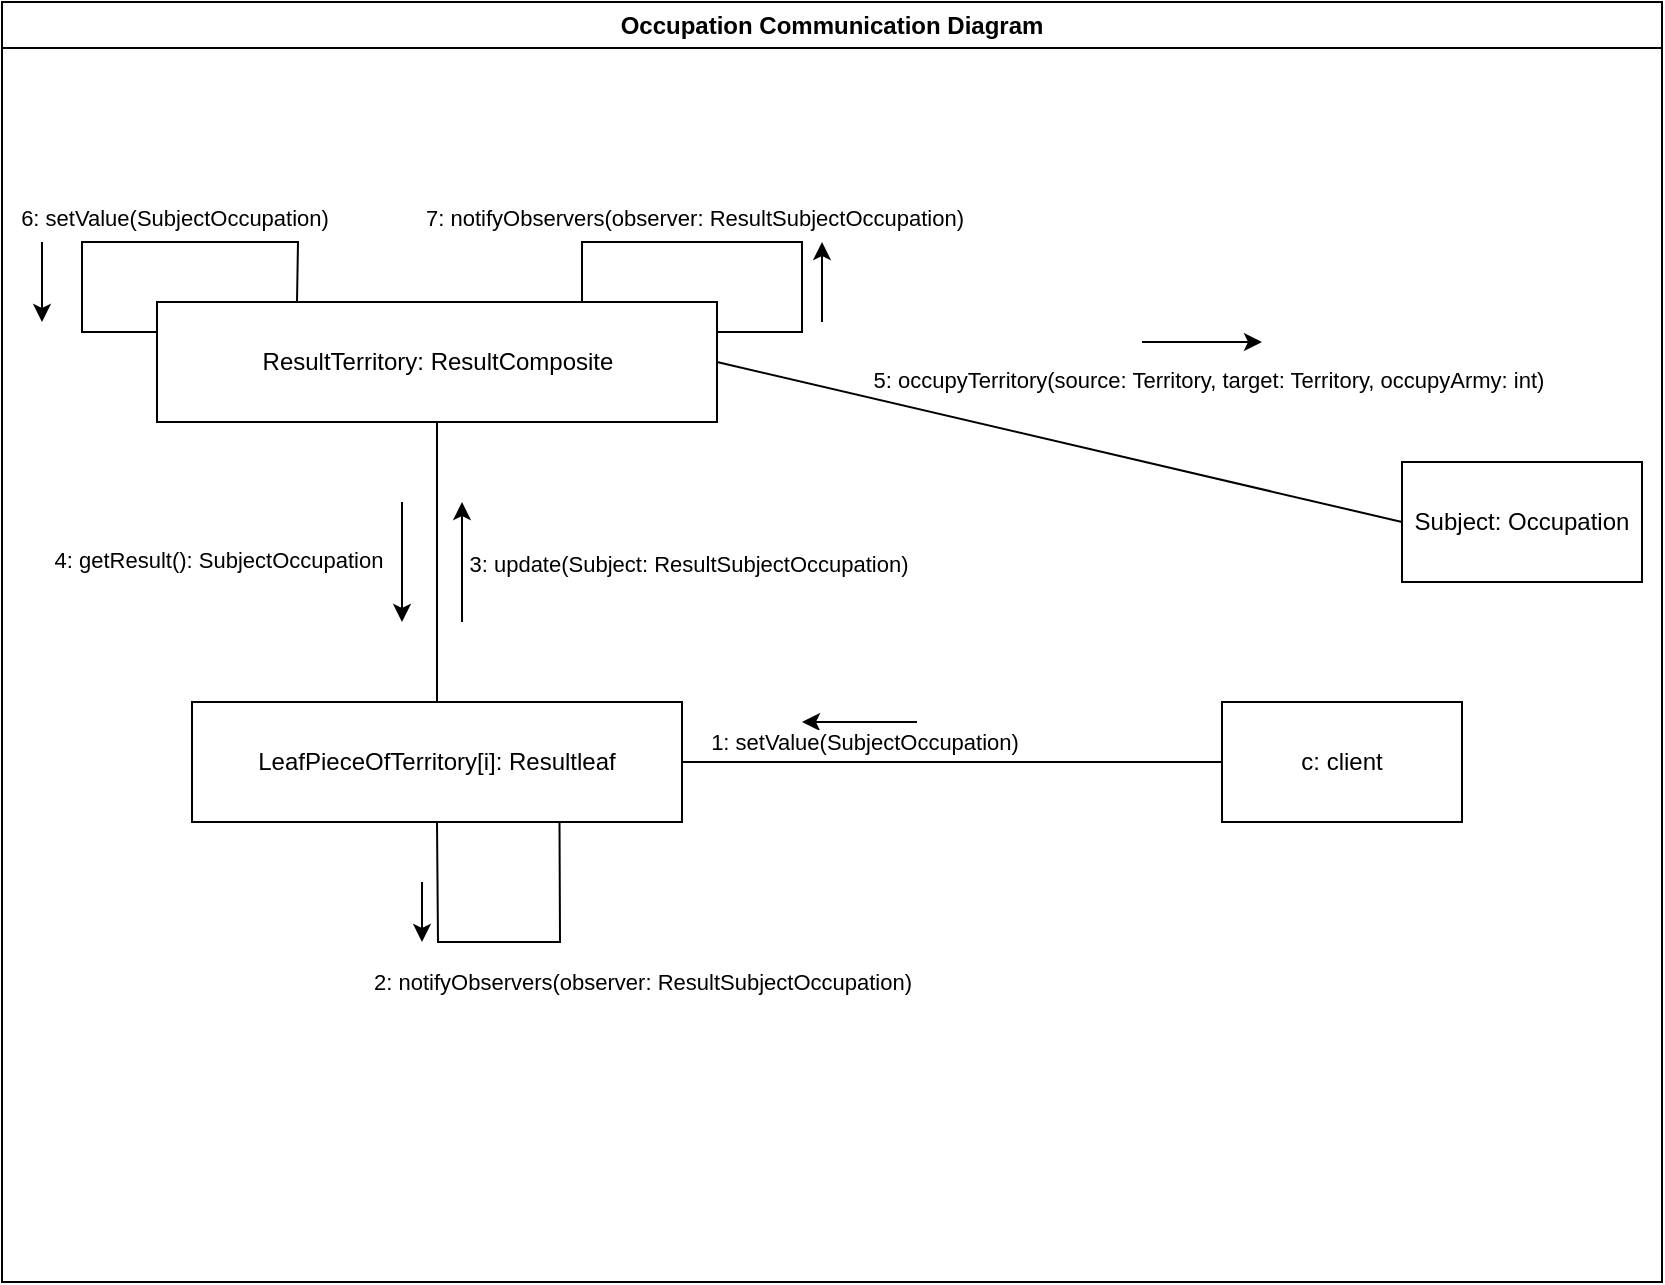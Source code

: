 <mxfile version="24.1.0" type="github">
  <diagram name="Page-1" id="2YBvvXClWsGukQMizWep">
    <mxGraphModel dx="3437" dy="1518" grid="1" gridSize="10" guides="1" tooltips="1" connect="1" arrows="1" fold="1" page="1" pageScale="1" pageWidth="850" pageHeight="1100" math="0" shadow="0">
      <root>
        <mxCell id="0" />
        <mxCell id="1" parent="0" />
        <mxCell id="Ujw3SYYmZKcwq7-ijMzD-8" value="&lt;div&gt;ResultTerritory: ResultComposite&lt;/div&gt;" style="rounded=0;whiteSpace=wrap;html=1;" vertex="1" parent="1">
          <mxGeometry x="-1612.5" y="420" width="280" height="60" as="geometry" />
        </mxCell>
        <mxCell id="Ujw3SYYmZKcwq7-ijMzD-12" value="&lt;div&gt;LeafPieceOfTerritory[i]: Resultleaf&lt;/div&gt;" style="rounded=0;whiteSpace=wrap;html=1;" vertex="1" parent="1">
          <mxGeometry x="-1595" y="620" width="245" height="60" as="geometry" />
        </mxCell>
        <mxCell id="Ujw3SYYmZKcwq7-ijMzD-15" value="Subject: Occupation" style="rounded=0;whiteSpace=wrap;html=1;" vertex="1" parent="1">
          <mxGeometry x="-990" y="500" width="120" height="60" as="geometry" />
        </mxCell>
        <mxCell id="Ujw3SYYmZKcwq7-ijMzD-17" value="" style="endArrow=none;html=1;rounded=0;exitX=0.5;exitY=0;exitDx=0;exitDy=0;entryX=0.5;entryY=1;entryDx=0;entryDy=0;" edge="1" parent="1" source="Ujw3SYYmZKcwq7-ijMzD-12" target="Ujw3SYYmZKcwq7-ijMzD-8">
          <mxGeometry width="50" height="50" relative="1" as="geometry">
            <mxPoint x="-1590" y="510" as="sourcePoint" />
            <mxPoint x="-1540" y="460" as="targetPoint" />
          </mxGeometry>
        </mxCell>
        <mxCell id="Ujw3SYYmZKcwq7-ijMzD-18" value="" style="endArrow=none;html=1;rounded=0;entryX=0;entryY=0.5;entryDx=0;entryDy=0;exitX=1;exitY=0.5;exitDx=0;exitDy=0;" edge="1" parent="1" source="Ujw3SYYmZKcwq7-ijMzD-8" target="Ujw3SYYmZKcwq7-ijMzD-15">
          <mxGeometry width="50" height="50" relative="1" as="geometry">
            <mxPoint x="-1590" y="510" as="sourcePoint" />
            <mxPoint x="-1540" y="460" as="targetPoint" />
          </mxGeometry>
        </mxCell>
        <mxCell id="Ujw3SYYmZKcwq7-ijMzD-20" value="" style="endArrow=classic;html=1;rounded=0;" edge="1" parent="1">
          <mxGeometry width="50" height="50" relative="1" as="geometry">
            <mxPoint x="-1232.5" y="630" as="sourcePoint" />
            <mxPoint x="-1290" y="630" as="targetPoint" />
          </mxGeometry>
        </mxCell>
        <mxCell id="Ujw3SYYmZKcwq7-ijMzD-21" value="1: setValue(SubjectOccupation)" style="edgeLabel;html=1;align=center;verticalAlign=middle;resizable=0;points=[];" vertex="1" connectable="0" parent="Ujw3SYYmZKcwq7-ijMzD-20">
          <mxGeometry x="-0.23" y="3" relative="1" as="geometry">
            <mxPoint x="-5" y="7" as="offset" />
          </mxGeometry>
        </mxCell>
        <mxCell id="Ujw3SYYmZKcwq7-ijMzD-23" value="" style="endArrow=none;html=1;rounded=0;entryX=0.5;entryY=1;entryDx=0;entryDy=0;exitX=0.75;exitY=1;exitDx=0;exitDy=0;startSize=1;endSize=1;" edge="1" parent="1" source="Ujw3SYYmZKcwq7-ijMzD-12" target="Ujw3SYYmZKcwq7-ijMzD-12">
          <mxGeometry width="50" height="50" relative="1" as="geometry">
            <mxPoint x="-1420" y="790" as="sourcePoint" />
            <mxPoint x="-1710" y="900" as="targetPoint" />
            <Array as="points">
              <mxPoint x="-1411" y="740" />
              <mxPoint x="-1472" y="740" />
            </Array>
          </mxGeometry>
        </mxCell>
        <mxCell id="Ujw3SYYmZKcwq7-ijMzD-24" value="2: notifyObservers(observer: ResultSubjectOccupation)" style="edgeLabel;html=1;align=center;verticalAlign=middle;resizable=0;points=[];" vertex="1" connectable="0" parent="1">
          <mxGeometry x="-1369.997" y="760" as="geometry" />
        </mxCell>
        <mxCell id="Ujw3SYYmZKcwq7-ijMzD-26" value="3: update(Subject: ResultSubjectOccupation)" style="edgeLabel;html=1;align=center;verticalAlign=middle;resizable=0;points=[];" vertex="1" connectable="0" parent="1">
          <mxGeometry x="-1359.997" y="550" as="geometry">
            <mxPoint x="13" y="1" as="offset" />
          </mxGeometry>
        </mxCell>
        <mxCell id="Ujw3SYYmZKcwq7-ijMzD-27" value="4: getResult(): SubjectOccupation" style="edgeLabel;html=1;align=center;verticalAlign=middle;resizable=0;points=[];" vertex="1" connectable="0" parent="1">
          <mxGeometry x="-1594.997" y="550" as="geometry">
            <mxPoint x="13" y="-1" as="offset" />
          </mxGeometry>
        </mxCell>
        <mxCell id="Ujw3SYYmZKcwq7-ijMzD-28" value="5: occupyTerritory(source: Territory, target: Territory, occupyArmy: int)" style="edgeLabel;html=1;align=center;verticalAlign=middle;resizable=0;points=[];" vertex="1" connectable="0" parent="1">
          <mxGeometry x="-1099.997" y="460" as="geometry">
            <mxPoint x="13" y="-1" as="offset" />
          </mxGeometry>
        </mxCell>
        <mxCell id="Ujw3SYYmZKcwq7-ijMzD-31" value="" style="endArrow=none;html=1;rounded=0;entryX=0;entryY=0.25;entryDx=0;entryDy=0;exitX=0.25;exitY=0;exitDx=0;exitDy=0;startSize=1;endSize=1;" edge="1" parent="1" source="Ujw3SYYmZKcwq7-ijMzD-8" target="Ujw3SYYmZKcwq7-ijMzD-8">
          <mxGeometry width="50" height="50" relative="1" as="geometry">
            <mxPoint x="-1569" y="330" as="sourcePoint" />
            <mxPoint x="-1630" y="330" as="targetPoint" />
            <Array as="points">
              <mxPoint x="-1542" y="390" />
              <mxPoint x="-1650" y="390" />
              <mxPoint x="-1650" y="435" />
            </Array>
          </mxGeometry>
        </mxCell>
        <mxCell id="Ujw3SYYmZKcwq7-ijMzD-33" value="6: setValue(SubjectOccupation)" style="edgeLabel;html=1;align=center;verticalAlign=middle;resizable=0;points=[];" vertex="1" connectable="0" parent="1">
          <mxGeometry x="-1629.997" y="390" as="geometry">
            <mxPoint x="26" y="-12" as="offset" />
          </mxGeometry>
        </mxCell>
        <mxCell id="Ujw3SYYmZKcwq7-ijMzD-34" value="" style="endArrow=none;html=1;rounded=0;startSize=1;endSize=1;exitX=1;exitY=0.25;exitDx=0;exitDy=0;" edge="1" parent="1" source="Ujw3SYYmZKcwq7-ijMzD-8">
          <mxGeometry width="50" height="50" relative="1" as="geometry">
            <mxPoint x="-1292" y="440" as="sourcePoint" />
            <mxPoint x="-1400" y="420" as="targetPoint" />
            <Array as="points">
              <mxPoint x="-1290" y="435" />
              <mxPoint x="-1290" y="390" />
              <mxPoint x="-1400" y="390" />
              <mxPoint x="-1400" y="412.5" />
            </Array>
          </mxGeometry>
        </mxCell>
        <mxCell id="Ujw3SYYmZKcwq7-ijMzD-35" value="7: notifyObservers(observer: ResultSubjectOccupation)" style="edgeLabel;html=1;align=center;verticalAlign=middle;resizable=0;points=[];" vertex="1" connectable="0" parent="1">
          <mxGeometry x="-1369.997" y="390" as="geometry">
            <mxPoint x="26" y="-12" as="offset" />
          </mxGeometry>
        </mxCell>
        <mxCell id="Ujw3SYYmZKcwq7-ijMzD-36" value="c: client" style="rounded=0;whiteSpace=wrap;html=1;" vertex="1" parent="1">
          <mxGeometry x="-1080" y="620" width="120" height="60" as="geometry" />
        </mxCell>
        <mxCell id="Ujw3SYYmZKcwq7-ijMzD-37" value="" style="endArrow=none;html=1;rounded=0;entryX=0;entryY=0.5;entryDx=0;entryDy=0;exitX=1;exitY=0.5;exitDx=0;exitDy=0;" edge="1" parent="1" source="Ujw3SYYmZKcwq7-ijMzD-12" target="Ujw3SYYmZKcwq7-ijMzD-36">
          <mxGeometry width="50" height="50" relative="1" as="geometry">
            <mxPoint x="-1330" y="660" as="sourcePoint" />
            <mxPoint x="-1280" y="610" as="targetPoint" />
          </mxGeometry>
        </mxCell>
        <mxCell id="Ujw3SYYmZKcwq7-ijMzD-41" value="" style="endArrow=classic;html=1;rounded=0;" edge="1" parent="1">
          <mxGeometry width="50" height="50" relative="1" as="geometry">
            <mxPoint x="-1670" y="390" as="sourcePoint" />
            <mxPoint x="-1670" y="430" as="targetPoint" />
          </mxGeometry>
        </mxCell>
        <mxCell id="Ujw3SYYmZKcwq7-ijMzD-42" value="" style="endArrow=classic;html=1;rounded=0;" edge="1" parent="1">
          <mxGeometry width="50" height="50" relative="1" as="geometry">
            <mxPoint x="-1480" y="710" as="sourcePoint" />
            <mxPoint x="-1480" y="740" as="targetPoint" />
          </mxGeometry>
        </mxCell>
        <mxCell id="Ujw3SYYmZKcwq7-ijMzD-43" value="" style="endArrow=classic;html=1;rounded=0;" edge="1" parent="1">
          <mxGeometry width="50" height="50" relative="1" as="geometry">
            <mxPoint x="-1460" y="580" as="sourcePoint" />
            <mxPoint x="-1460" y="520" as="targetPoint" />
          </mxGeometry>
        </mxCell>
        <mxCell id="Ujw3SYYmZKcwq7-ijMzD-44" value="" style="endArrow=classic;html=1;rounded=0;" edge="1" parent="1">
          <mxGeometry width="50" height="50" relative="1" as="geometry">
            <mxPoint x="-1490" y="520" as="sourcePoint" />
            <mxPoint x="-1490" y="580" as="targetPoint" />
          </mxGeometry>
        </mxCell>
        <mxCell id="Ujw3SYYmZKcwq7-ijMzD-45" value="" style="endArrow=classic;html=1;rounded=0;" edge="1" parent="1">
          <mxGeometry width="50" height="50" relative="1" as="geometry">
            <mxPoint x="-1280" y="430" as="sourcePoint" />
            <mxPoint x="-1280" y="390" as="targetPoint" />
          </mxGeometry>
        </mxCell>
        <mxCell id="Ujw3SYYmZKcwq7-ijMzD-46" value="" style="endArrow=classic;html=1;rounded=0;" edge="1" parent="1">
          <mxGeometry width="50" height="50" relative="1" as="geometry">
            <mxPoint x="-1120" y="440" as="sourcePoint" />
            <mxPoint x="-1060" y="440" as="targetPoint" />
          </mxGeometry>
        </mxCell>
        <mxCell id="Ujw3SYYmZKcwq7-ijMzD-48" value="Occupation Communication Diagram" style="swimlane;whiteSpace=wrap;html=1;" vertex="1" parent="1">
          <mxGeometry x="-1690" y="270" width="830" height="640" as="geometry" />
        </mxCell>
      </root>
    </mxGraphModel>
  </diagram>
</mxfile>
